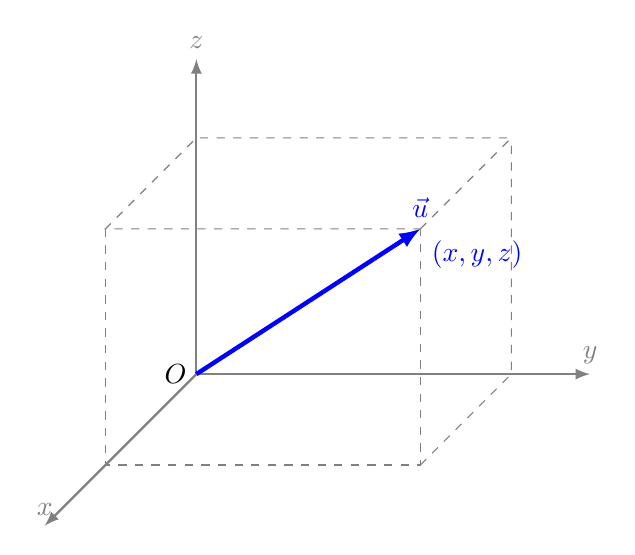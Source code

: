 \begin{tikzpicture}[scale=1]

\draw[->,gray,thick,>=latex] (0,0,0) -- ++(0,0,5) node[above] {$x$};
\draw[->,gray,thick,>=latex] (0,0,0) -- ++(0,4,0) node[above] {$z$};
\draw[->,gray,thick,>=latex] (0,0,0) -- ++(5,0,0) node[above] {$y$};

\coordinate (P) at (4,3,3);
\draw[->,>=latex,blue,ultra thick] (0,0,0) -- (P) node[above] {$\vec u$} node[below right]{$(x,y,z)$};
\node[left] at (0,0,0) {$O$};

\draw[dashed,gray] (P) -- (4,3,0) -- (0,3,0)--(0,3,3)--cycle;
\draw[dashed,gray] (0,3,3)--(0,0,3)--(4,0,3)--(4,3,3);
\draw[dashed,gray] (4,0,3) --  (4,0,0) -- (4,3,0);

\end{tikzpicture}
